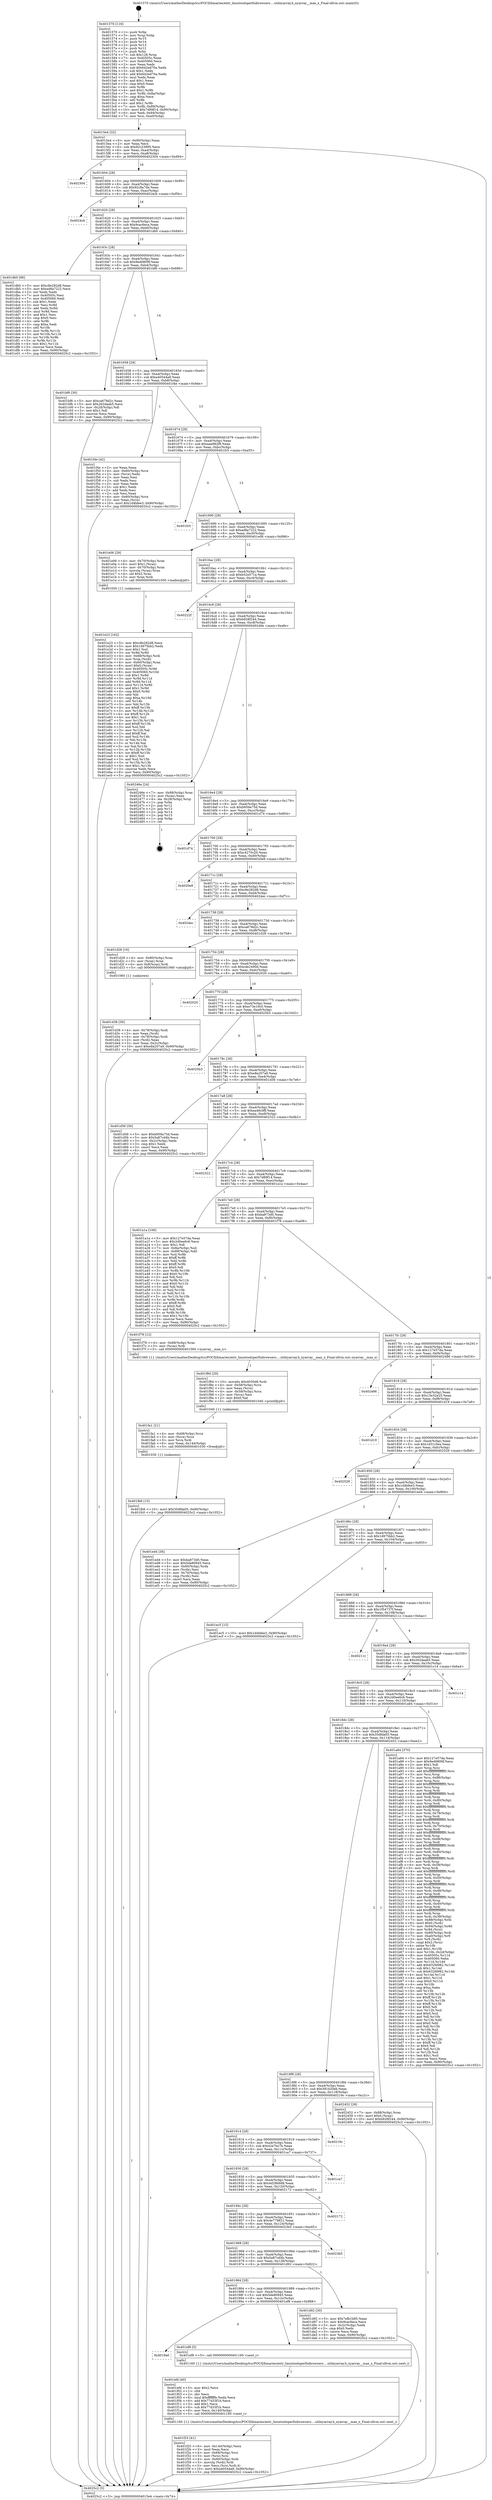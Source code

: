digraph "0x401570" {
  label = "0x401570 (/mnt/c/Users/mathe/Desktop/tcc/POCII/binaries/extr_linuxtoolsperfuibrowsers....utilxyarray.h_xyarray__max_x_Final-ollvm.out::main(0))"
  labelloc = "t"
  node[shape=record]

  Entry [label="",width=0.3,height=0.3,shape=circle,fillcolor=black,style=filled]
  "0x4015e4" [label="{
     0x4015e4 [32]\l
     | [instrs]\l
     &nbsp;&nbsp;0x4015e4 \<+6\>: mov -0x90(%rbp),%eax\l
     &nbsp;&nbsp;0x4015ea \<+2\>: mov %eax,%ecx\l
     &nbsp;&nbsp;0x4015ec \<+6\>: sub $0x92c23995,%ecx\l
     &nbsp;&nbsp;0x4015f2 \<+6\>: mov %eax,-0xa4(%rbp)\l
     &nbsp;&nbsp;0x4015f8 \<+6\>: mov %ecx,-0xa8(%rbp)\l
     &nbsp;&nbsp;0x4015fe \<+6\>: je 0000000000402304 \<main+0xd94\>\l
  }"]
  "0x402304" [label="{
     0x402304\l
  }", style=dashed]
  "0x401604" [label="{
     0x401604 [28]\l
     | [instrs]\l
     &nbsp;&nbsp;0x401604 \<+5\>: jmp 0000000000401609 \<main+0x99\>\l
     &nbsp;&nbsp;0x401609 \<+6\>: mov -0xa4(%rbp),%eax\l
     &nbsp;&nbsp;0x40160f \<+5\>: sub $0x92c8a7de,%eax\l
     &nbsp;&nbsp;0x401614 \<+6\>: mov %eax,-0xac(%rbp)\l
     &nbsp;&nbsp;0x40161a \<+6\>: je 00000000004024cb \<main+0xf5b\>\l
  }"]
  Exit [label="",width=0.3,height=0.3,shape=circle,fillcolor=black,style=filled,peripheries=2]
  "0x4024cb" [label="{
     0x4024cb\l
  }", style=dashed]
  "0x401620" [label="{
     0x401620 [28]\l
     | [instrs]\l
     &nbsp;&nbsp;0x401620 \<+5\>: jmp 0000000000401625 \<main+0xb5\>\l
     &nbsp;&nbsp;0x401625 \<+6\>: mov -0xa4(%rbp),%eax\l
     &nbsp;&nbsp;0x40162b \<+5\>: sub $0x9cac6eca,%eax\l
     &nbsp;&nbsp;0x401630 \<+6\>: mov %eax,-0xb0(%rbp)\l
     &nbsp;&nbsp;0x401636 \<+6\>: je 0000000000401db0 \<main+0x840\>\l
  }"]
  "0x401fb6" [label="{
     0x401fb6 [15]\l
     | [instrs]\l
     &nbsp;&nbsp;0x401fb6 \<+10\>: movl $0x35dfda05,-0x90(%rbp)\l
     &nbsp;&nbsp;0x401fc0 \<+5\>: jmp 00000000004025c2 \<main+0x1052\>\l
  }"]
  "0x401db0" [label="{
     0x401db0 [86]\l
     | [instrs]\l
     &nbsp;&nbsp;0x401db0 \<+5\>: mov $0xc8e282d8,%eax\l
     &nbsp;&nbsp;0x401db5 \<+5\>: mov $0xad8a7222,%ecx\l
     &nbsp;&nbsp;0x401dba \<+2\>: xor %edx,%edx\l
     &nbsp;&nbsp;0x401dbc \<+7\>: mov 0x40505c,%esi\l
     &nbsp;&nbsp;0x401dc3 \<+7\>: mov 0x405060,%edi\l
     &nbsp;&nbsp;0x401dca \<+3\>: sub $0x1,%edx\l
     &nbsp;&nbsp;0x401dcd \<+3\>: mov %esi,%r8d\l
     &nbsp;&nbsp;0x401dd0 \<+3\>: add %edx,%r8d\l
     &nbsp;&nbsp;0x401dd3 \<+4\>: imul %r8d,%esi\l
     &nbsp;&nbsp;0x401dd7 \<+3\>: and $0x1,%esi\l
     &nbsp;&nbsp;0x401dda \<+3\>: cmp $0x0,%esi\l
     &nbsp;&nbsp;0x401ddd \<+4\>: sete %r9b\l
     &nbsp;&nbsp;0x401de1 \<+3\>: cmp $0xa,%edi\l
     &nbsp;&nbsp;0x401de4 \<+4\>: setl %r10b\l
     &nbsp;&nbsp;0x401de8 \<+3\>: mov %r9b,%r11b\l
     &nbsp;&nbsp;0x401deb \<+3\>: and %r10b,%r11b\l
     &nbsp;&nbsp;0x401dee \<+3\>: xor %r10b,%r9b\l
     &nbsp;&nbsp;0x401df1 \<+3\>: or %r9b,%r11b\l
     &nbsp;&nbsp;0x401df4 \<+4\>: test $0x1,%r11b\l
     &nbsp;&nbsp;0x401df8 \<+3\>: cmovne %ecx,%eax\l
     &nbsp;&nbsp;0x401dfb \<+6\>: mov %eax,-0x90(%rbp)\l
     &nbsp;&nbsp;0x401e01 \<+5\>: jmp 00000000004025c2 \<main+0x1052\>\l
  }"]
  "0x40163c" [label="{
     0x40163c [28]\l
     | [instrs]\l
     &nbsp;&nbsp;0x40163c \<+5\>: jmp 0000000000401641 \<main+0xd1\>\l
     &nbsp;&nbsp;0x401641 \<+6\>: mov -0xa4(%rbp),%eax\l
     &nbsp;&nbsp;0x401647 \<+5\>: sub $0x9ed0809f,%eax\l
     &nbsp;&nbsp;0x40164c \<+6\>: mov %eax,-0xb4(%rbp)\l
     &nbsp;&nbsp;0x401652 \<+6\>: je 0000000000401bf6 \<main+0x686\>\l
  }"]
  "0x401fa1" [label="{
     0x401fa1 [21]\l
     | [instrs]\l
     &nbsp;&nbsp;0x401fa1 \<+4\>: mov -0x68(%rbp),%rcx\l
     &nbsp;&nbsp;0x401fa5 \<+3\>: mov (%rcx),%rcx\l
     &nbsp;&nbsp;0x401fa8 \<+3\>: mov %rcx,%rdi\l
     &nbsp;&nbsp;0x401fab \<+6\>: mov %eax,-0x144(%rbp)\l
     &nbsp;&nbsp;0x401fb1 \<+5\>: call 0000000000401030 \<free@plt\>\l
     | [calls]\l
     &nbsp;&nbsp;0x401030 \{1\} (unknown)\l
  }"]
  "0x401bf6" [label="{
     0x401bf6 [30]\l
     | [instrs]\l
     &nbsp;&nbsp;0x401bf6 \<+5\>: mov $0xca678d2c,%eax\l
     &nbsp;&nbsp;0x401bfb \<+5\>: mov $0x262daab5,%ecx\l
     &nbsp;&nbsp;0x401c00 \<+3\>: mov -0x2d(%rbp),%dl\l
     &nbsp;&nbsp;0x401c03 \<+3\>: test $0x1,%dl\l
     &nbsp;&nbsp;0x401c06 \<+3\>: cmovne %ecx,%eax\l
     &nbsp;&nbsp;0x401c09 \<+6\>: mov %eax,-0x90(%rbp)\l
     &nbsp;&nbsp;0x401c0f \<+5\>: jmp 00000000004025c2 \<main+0x1052\>\l
  }"]
  "0x401658" [label="{
     0x401658 [28]\l
     | [instrs]\l
     &nbsp;&nbsp;0x401658 \<+5\>: jmp 000000000040165d \<main+0xed\>\l
     &nbsp;&nbsp;0x40165d \<+6\>: mov -0xa4(%rbp),%eax\l
     &nbsp;&nbsp;0x401663 \<+5\>: sub $0xa40544a8,%eax\l
     &nbsp;&nbsp;0x401668 \<+6\>: mov %eax,-0xb8(%rbp)\l
     &nbsp;&nbsp;0x40166e \<+6\>: je 0000000000401f4e \<main+0x9de\>\l
  }"]
  "0x401f84" [label="{
     0x401f84 [29]\l
     | [instrs]\l
     &nbsp;&nbsp;0x401f84 \<+10\>: movabs $0x4030d6,%rdi\l
     &nbsp;&nbsp;0x401f8e \<+4\>: mov -0x58(%rbp),%rcx\l
     &nbsp;&nbsp;0x401f92 \<+2\>: mov %eax,(%rcx)\l
     &nbsp;&nbsp;0x401f94 \<+4\>: mov -0x58(%rbp),%rcx\l
     &nbsp;&nbsp;0x401f98 \<+2\>: mov (%rcx),%esi\l
     &nbsp;&nbsp;0x401f9a \<+2\>: mov $0x0,%al\l
     &nbsp;&nbsp;0x401f9c \<+5\>: call 0000000000401040 \<printf@plt\>\l
     | [calls]\l
     &nbsp;&nbsp;0x401040 \{1\} (unknown)\l
  }"]
  "0x401f4e" [label="{
     0x401f4e [42]\l
     | [instrs]\l
     &nbsp;&nbsp;0x401f4e \<+2\>: xor %eax,%eax\l
     &nbsp;&nbsp;0x401f50 \<+4\>: mov -0x60(%rbp),%rcx\l
     &nbsp;&nbsp;0x401f54 \<+2\>: mov (%rcx),%edx\l
     &nbsp;&nbsp;0x401f56 \<+2\>: mov %eax,%esi\l
     &nbsp;&nbsp;0x401f58 \<+2\>: sub %edx,%esi\l
     &nbsp;&nbsp;0x401f5a \<+2\>: mov %eax,%edx\l
     &nbsp;&nbsp;0x401f5c \<+3\>: sub $0x1,%edx\l
     &nbsp;&nbsp;0x401f5f \<+2\>: add %edx,%esi\l
     &nbsp;&nbsp;0x401f61 \<+2\>: sub %esi,%eax\l
     &nbsp;&nbsp;0x401f63 \<+4\>: mov -0x60(%rbp),%rcx\l
     &nbsp;&nbsp;0x401f67 \<+2\>: mov %eax,(%rcx)\l
     &nbsp;&nbsp;0x401f69 \<+10\>: movl $0x1d4bfee3,-0x90(%rbp)\l
     &nbsp;&nbsp;0x401f73 \<+5\>: jmp 00000000004025c2 \<main+0x1052\>\l
  }"]
  "0x401674" [label="{
     0x401674 [28]\l
     | [instrs]\l
     &nbsp;&nbsp;0x401674 \<+5\>: jmp 0000000000401679 \<main+0x109\>\l
     &nbsp;&nbsp;0x401679 \<+6\>: mov -0xa4(%rbp),%eax\l
     &nbsp;&nbsp;0x40167f \<+5\>: sub $0xaaa982f8,%eax\l
     &nbsp;&nbsp;0x401684 \<+6\>: mov %eax,-0xbc(%rbp)\l
     &nbsp;&nbsp;0x40168a \<+6\>: je 0000000000401fc5 \<main+0xa55\>\l
  }"]
  "0x401f25" [label="{
     0x401f25 [41]\l
     | [instrs]\l
     &nbsp;&nbsp;0x401f25 \<+6\>: mov -0x140(%rbp),%ecx\l
     &nbsp;&nbsp;0x401f2b \<+3\>: imul %eax,%ecx\l
     &nbsp;&nbsp;0x401f2e \<+4\>: mov -0x68(%rbp),%rsi\l
     &nbsp;&nbsp;0x401f32 \<+3\>: mov (%rsi),%rsi\l
     &nbsp;&nbsp;0x401f35 \<+4\>: mov -0x60(%rbp),%rdi\l
     &nbsp;&nbsp;0x401f39 \<+3\>: movslq (%rdi),%rdi\l
     &nbsp;&nbsp;0x401f3c \<+3\>: mov %ecx,(%rsi,%rdi,4)\l
     &nbsp;&nbsp;0x401f3f \<+10\>: movl $0xa40544a8,-0x90(%rbp)\l
     &nbsp;&nbsp;0x401f49 \<+5\>: jmp 00000000004025c2 \<main+0x1052\>\l
  }"]
  "0x401fc5" [label="{
     0x401fc5\l
  }", style=dashed]
  "0x401690" [label="{
     0x401690 [28]\l
     | [instrs]\l
     &nbsp;&nbsp;0x401690 \<+5\>: jmp 0000000000401695 \<main+0x125\>\l
     &nbsp;&nbsp;0x401695 \<+6\>: mov -0xa4(%rbp),%eax\l
     &nbsp;&nbsp;0x40169b \<+5\>: sub $0xad8a7222,%eax\l
     &nbsp;&nbsp;0x4016a0 \<+6\>: mov %eax,-0xc0(%rbp)\l
     &nbsp;&nbsp;0x4016a6 \<+6\>: je 0000000000401e06 \<main+0x896\>\l
  }"]
  "0x401efd" [label="{
     0x401efd [40]\l
     | [instrs]\l
     &nbsp;&nbsp;0x401efd \<+5\>: mov $0x2,%ecx\l
     &nbsp;&nbsp;0x401f02 \<+1\>: cltd\l
     &nbsp;&nbsp;0x401f03 \<+2\>: idiv %ecx\l
     &nbsp;&nbsp;0x401f05 \<+6\>: imul $0xfffffffe,%edx,%ecx\l
     &nbsp;&nbsp;0x401f0b \<+6\>: add $0x77d33f1b,%ecx\l
     &nbsp;&nbsp;0x401f11 \<+3\>: add $0x1,%ecx\l
     &nbsp;&nbsp;0x401f14 \<+6\>: sub $0x77d33f1b,%ecx\l
     &nbsp;&nbsp;0x401f1a \<+6\>: mov %ecx,-0x140(%rbp)\l
     &nbsp;&nbsp;0x401f20 \<+5\>: call 0000000000401160 \<next_i\>\l
     | [calls]\l
     &nbsp;&nbsp;0x401160 \{1\} (/mnt/c/Users/mathe/Desktop/tcc/POCII/binaries/extr_linuxtoolsperfuibrowsers....utilxyarray.h_xyarray__max_x_Final-ollvm.out::next_i)\l
  }"]
  "0x401e06" [label="{
     0x401e06 [29]\l
     | [instrs]\l
     &nbsp;&nbsp;0x401e06 \<+4\>: mov -0x70(%rbp),%rax\l
     &nbsp;&nbsp;0x401e0a \<+6\>: movl $0x1,(%rax)\l
     &nbsp;&nbsp;0x401e10 \<+4\>: mov -0x70(%rbp),%rax\l
     &nbsp;&nbsp;0x401e14 \<+3\>: movslq (%rax),%rax\l
     &nbsp;&nbsp;0x401e17 \<+4\>: shl $0x2,%rax\l
     &nbsp;&nbsp;0x401e1b \<+3\>: mov %rax,%rdi\l
     &nbsp;&nbsp;0x401e1e \<+5\>: call 0000000000401050 \<malloc@plt\>\l
     | [calls]\l
     &nbsp;&nbsp;0x401050 \{1\} (unknown)\l
  }"]
  "0x4016ac" [label="{
     0x4016ac [28]\l
     | [instrs]\l
     &nbsp;&nbsp;0x4016ac \<+5\>: jmp 00000000004016b1 \<main+0x141\>\l
     &nbsp;&nbsp;0x4016b1 \<+6\>: mov -0xa4(%rbp),%eax\l
     &nbsp;&nbsp;0x4016b7 \<+5\>: sub $0xb52e571e,%eax\l
     &nbsp;&nbsp;0x4016bc \<+6\>: mov %eax,-0xc4(%rbp)\l
     &nbsp;&nbsp;0x4016c2 \<+6\>: je 000000000040222f \<main+0xcbf\>\l
  }"]
  "0x4019a0" [label="{
     0x4019a0\l
  }", style=dashed]
  "0x40222f" [label="{
     0x40222f\l
  }", style=dashed]
  "0x4016c8" [label="{
     0x4016c8 [28]\l
     | [instrs]\l
     &nbsp;&nbsp;0x4016c8 \<+5\>: jmp 00000000004016cd \<main+0x15d\>\l
     &nbsp;&nbsp;0x4016cd \<+6\>: mov -0xa4(%rbp),%eax\l
     &nbsp;&nbsp;0x4016d3 \<+5\>: sub $0xb928f244,%eax\l
     &nbsp;&nbsp;0x4016d8 \<+6\>: mov %eax,-0xc8(%rbp)\l
     &nbsp;&nbsp;0x4016de \<+6\>: je 000000000040246e \<main+0xefe\>\l
  }"]
  "0x401ef8" [label="{
     0x401ef8 [5]\l
     | [instrs]\l
     &nbsp;&nbsp;0x401ef8 \<+5\>: call 0000000000401160 \<next_i\>\l
     | [calls]\l
     &nbsp;&nbsp;0x401160 \{1\} (/mnt/c/Users/mathe/Desktop/tcc/POCII/binaries/extr_linuxtoolsperfuibrowsers....utilxyarray.h_xyarray__max_x_Final-ollvm.out::next_i)\l
  }"]
  "0x40246e" [label="{
     0x40246e [24]\l
     | [instrs]\l
     &nbsp;&nbsp;0x40246e \<+7\>: mov -0x88(%rbp),%rax\l
     &nbsp;&nbsp;0x402475 \<+2\>: mov (%rax),%eax\l
     &nbsp;&nbsp;0x402477 \<+4\>: lea -0x28(%rbp),%rsp\l
     &nbsp;&nbsp;0x40247b \<+1\>: pop %rbx\l
     &nbsp;&nbsp;0x40247c \<+2\>: pop %r12\l
     &nbsp;&nbsp;0x40247e \<+2\>: pop %r13\l
     &nbsp;&nbsp;0x402480 \<+2\>: pop %r14\l
     &nbsp;&nbsp;0x402482 \<+2\>: pop %r15\l
     &nbsp;&nbsp;0x402484 \<+1\>: pop %rbp\l
     &nbsp;&nbsp;0x402485 \<+1\>: ret\l
  }"]
  "0x4016e4" [label="{
     0x4016e4 [28]\l
     | [instrs]\l
     &nbsp;&nbsp;0x4016e4 \<+5\>: jmp 00000000004016e9 \<main+0x179\>\l
     &nbsp;&nbsp;0x4016e9 \<+6\>: mov -0xa4(%rbp),%eax\l
     &nbsp;&nbsp;0x4016ef \<+5\>: sub $0xb959a75d,%eax\l
     &nbsp;&nbsp;0x4016f4 \<+6\>: mov %eax,-0xcc(%rbp)\l
     &nbsp;&nbsp;0x4016fa \<+6\>: je 0000000000401d74 \<main+0x804\>\l
  }"]
  "0x401e23" [label="{
     0x401e23 [162]\l
     | [instrs]\l
     &nbsp;&nbsp;0x401e23 \<+5\>: mov $0xc8e282d8,%ecx\l
     &nbsp;&nbsp;0x401e28 \<+5\>: mov $0x1d975bb2,%edx\l
     &nbsp;&nbsp;0x401e2d \<+3\>: mov $0x1,%sil\l
     &nbsp;&nbsp;0x401e30 \<+3\>: xor %r8d,%r8d\l
     &nbsp;&nbsp;0x401e33 \<+4\>: mov -0x68(%rbp),%rdi\l
     &nbsp;&nbsp;0x401e37 \<+3\>: mov %rax,(%rdi)\l
     &nbsp;&nbsp;0x401e3a \<+4\>: mov -0x60(%rbp),%rax\l
     &nbsp;&nbsp;0x401e3e \<+6\>: movl $0x0,(%rax)\l
     &nbsp;&nbsp;0x401e44 \<+8\>: mov 0x40505c,%r9d\l
     &nbsp;&nbsp;0x401e4c \<+8\>: mov 0x405060,%r10d\l
     &nbsp;&nbsp;0x401e54 \<+4\>: sub $0x1,%r8d\l
     &nbsp;&nbsp;0x401e58 \<+3\>: mov %r9d,%r11d\l
     &nbsp;&nbsp;0x401e5b \<+3\>: add %r8d,%r11d\l
     &nbsp;&nbsp;0x401e5e \<+4\>: imul %r11d,%r9d\l
     &nbsp;&nbsp;0x401e62 \<+4\>: and $0x1,%r9d\l
     &nbsp;&nbsp;0x401e66 \<+4\>: cmp $0x0,%r9d\l
     &nbsp;&nbsp;0x401e6a \<+3\>: sete %bl\l
     &nbsp;&nbsp;0x401e6d \<+4\>: cmp $0xa,%r10d\l
     &nbsp;&nbsp;0x401e71 \<+4\>: setl %r14b\l
     &nbsp;&nbsp;0x401e75 \<+3\>: mov %bl,%r15b\l
     &nbsp;&nbsp;0x401e78 \<+4\>: xor $0xff,%r15b\l
     &nbsp;&nbsp;0x401e7c \<+3\>: mov %r14b,%r12b\l
     &nbsp;&nbsp;0x401e7f \<+4\>: xor $0xff,%r12b\l
     &nbsp;&nbsp;0x401e83 \<+4\>: xor $0x1,%sil\l
     &nbsp;&nbsp;0x401e87 \<+3\>: mov %r15b,%r13b\l
     &nbsp;&nbsp;0x401e8a \<+4\>: and $0xff,%r13b\l
     &nbsp;&nbsp;0x401e8e \<+3\>: and %sil,%bl\l
     &nbsp;&nbsp;0x401e91 \<+3\>: mov %r12b,%al\l
     &nbsp;&nbsp;0x401e94 \<+2\>: and $0xff,%al\l
     &nbsp;&nbsp;0x401e96 \<+3\>: and %sil,%r14b\l
     &nbsp;&nbsp;0x401e99 \<+3\>: or %bl,%r13b\l
     &nbsp;&nbsp;0x401e9c \<+3\>: or %r14b,%al\l
     &nbsp;&nbsp;0x401e9f \<+3\>: xor %al,%r13b\l
     &nbsp;&nbsp;0x401ea2 \<+3\>: or %r12b,%r15b\l
     &nbsp;&nbsp;0x401ea5 \<+4\>: xor $0xff,%r15b\l
     &nbsp;&nbsp;0x401ea9 \<+4\>: or $0x1,%sil\l
     &nbsp;&nbsp;0x401ead \<+3\>: and %sil,%r15b\l
     &nbsp;&nbsp;0x401eb0 \<+3\>: or %r15b,%r13b\l
     &nbsp;&nbsp;0x401eb3 \<+4\>: test $0x1,%r13b\l
     &nbsp;&nbsp;0x401eb7 \<+3\>: cmovne %edx,%ecx\l
     &nbsp;&nbsp;0x401eba \<+6\>: mov %ecx,-0x90(%rbp)\l
     &nbsp;&nbsp;0x401ec0 \<+5\>: jmp 00000000004025c2 \<main+0x1052\>\l
  }"]
  "0x401d74" [label="{
     0x401d74\l
  }", style=dashed]
  "0x401700" [label="{
     0x401700 [28]\l
     | [instrs]\l
     &nbsp;&nbsp;0x401700 \<+5\>: jmp 0000000000401705 \<main+0x195\>\l
     &nbsp;&nbsp;0x401705 \<+6\>: mov -0xa4(%rbp),%eax\l
     &nbsp;&nbsp;0x40170b \<+5\>: sub $0xc4270c20,%eax\l
     &nbsp;&nbsp;0x401710 \<+6\>: mov %eax,-0xd0(%rbp)\l
     &nbsp;&nbsp;0x401716 \<+6\>: je 00000000004020e9 \<main+0xb79\>\l
  }"]
  "0x401984" [label="{
     0x401984 [28]\l
     | [instrs]\l
     &nbsp;&nbsp;0x401984 \<+5\>: jmp 0000000000401989 \<main+0x419\>\l
     &nbsp;&nbsp;0x401989 \<+6\>: mov -0xa4(%rbp),%eax\l
     &nbsp;&nbsp;0x40198f \<+5\>: sub $0x5de80945,%eax\l
     &nbsp;&nbsp;0x401994 \<+6\>: mov %eax,-0x12c(%rbp)\l
     &nbsp;&nbsp;0x40199a \<+6\>: je 0000000000401ef8 \<main+0x988\>\l
  }"]
  "0x4020e9" [label="{
     0x4020e9\l
  }", style=dashed]
  "0x40171c" [label="{
     0x40171c [28]\l
     | [instrs]\l
     &nbsp;&nbsp;0x40171c \<+5\>: jmp 0000000000401721 \<main+0x1b1\>\l
     &nbsp;&nbsp;0x401721 \<+6\>: mov -0xa4(%rbp),%eax\l
     &nbsp;&nbsp;0x401727 \<+5\>: sub $0xc8e282d8,%eax\l
     &nbsp;&nbsp;0x40172c \<+6\>: mov %eax,-0xd4(%rbp)\l
     &nbsp;&nbsp;0x401732 \<+6\>: je 00000000004024ec \<main+0xf7c\>\l
  }"]
  "0x401d92" [label="{
     0x401d92 [30]\l
     | [instrs]\l
     &nbsp;&nbsp;0x401d92 \<+5\>: mov $0x7efb1b85,%eax\l
     &nbsp;&nbsp;0x401d97 \<+5\>: mov $0x9cac6eca,%ecx\l
     &nbsp;&nbsp;0x401d9c \<+3\>: mov -0x2c(%rbp),%edx\l
     &nbsp;&nbsp;0x401d9f \<+3\>: cmp $0x0,%edx\l
     &nbsp;&nbsp;0x401da2 \<+3\>: cmove %ecx,%eax\l
     &nbsp;&nbsp;0x401da5 \<+6\>: mov %eax,-0x90(%rbp)\l
     &nbsp;&nbsp;0x401dab \<+5\>: jmp 00000000004025c2 \<main+0x1052\>\l
  }"]
  "0x4024ec" [label="{
     0x4024ec\l
  }", style=dashed]
  "0x401738" [label="{
     0x401738 [28]\l
     | [instrs]\l
     &nbsp;&nbsp;0x401738 \<+5\>: jmp 000000000040173d \<main+0x1cd\>\l
     &nbsp;&nbsp;0x40173d \<+6\>: mov -0xa4(%rbp),%eax\l
     &nbsp;&nbsp;0x401743 \<+5\>: sub $0xca678d2c,%eax\l
     &nbsp;&nbsp;0x401748 \<+6\>: mov %eax,-0xd8(%rbp)\l
     &nbsp;&nbsp;0x40174e \<+6\>: je 0000000000401d28 \<main+0x7b8\>\l
  }"]
  "0x401968" [label="{
     0x401968 [28]\l
     | [instrs]\l
     &nbsp;&nbsp;0x401968 \<+5\>: jmp 000000000040196d \<main+0x3fd\>\l
     &nbsp;&nbsp;0x40196d \<+6\>: mov -0xa4(%rbp),%eax\l
     &nbsp;&nbsp;0x401973 \<+5\>: sub $0x5a87cd4b,%eax\l
     &nbsp;&nbsp;0x401978 \<+6\>: mov %eax,-0x128(%rbp)\l
     &nbsp;&nbsp;0x40197e \<+6\>: je 0000000000401d92 \<main+0x822\>\l
  }"]
  "0x401d28" [label="{
     0x401d28 [16]\l
     | [instrs]\l
     &nbsp;&nbsp;0x401d28 \<+4\>: mov -0x80(%rbp),%rax\l
     &nbsp;&nbsp;0x401d2c \<+3\>: mov (%rax),%rax\l
     &nbsp;&nbsp;0x401d2f \<+4\>: mov 0x8(%rax),%rdi\l
     &nbsp;&nbsp;0x401d33 \<+5\>: call 0000000000401060 \<atoi@plt\>\l
     | [calls]\l
     &nbsp;&nbsp;0x401060 \{1\} (unknown)\l
  }"]
  "0x401754" [label="{
     0x401754 [28]\l
     | [instrs]\l
     &nbsp;&nbsp;0x401754 \<+5\>: jmp 0000000000401759 \<main+0x1e9\>\l
     &nbsp;&nbsp;0x401759 \<+6\>: mov -0xa4(%rbp),%eax\l
     &nbsp;&nbsp;0x40175f \<+5\>: sub $0xcde2490d,%eax\l
     &nbsp;&nbsp;0x401764 \<+6\>: mov %eax,-0xdc(%rbp)\l
     &nbsp;&nbsp;0x40176a \<+6\>: je 0000000000402020 \<main+0xab0\>\l
  }"]
  "0x4023b5" [label="{
     0x4023b5\l
  }", style=dashed]
  "0x402020" [label="{
     0x402020\l
  }", style=dashed]
  "0x401770" [label="{
     0x401770 [28]\l
     | [instrs]\l
     &nbsp;&nbsp;0x401770 \<+5\>: jmp 0000000000401775 \<main+0x205\>\l
     &nbsp;&nbsp;0x401775 \<+6\>: mov -0xa4(%rbp),%eax\l
     &nbsp;&nbsp;0x40177b \<+5\>: sub $0xe73e19c0,%eax\l
     &nbsp;&nbsp;0x401780 \<+6\>: mov %eax,-0xe0(%rbp)\l
     &nbsp;&nbsp;0x401786 \<+6\>: je 00000000004025b3 \<main+0x1043\>\l
  }"]
  "0x40194c" [label="{
     0x40194c [28]\l
     | [instrs]\l
     &nbsp;&nbsp;0x40194c \<+5\>: jmp 0000000000401951 \<main+0x3e1\>\l
     &nbsp;&nbsp;0x401951 \<+6\>: mov -0xa4(%rbp),%eax\l
     &nbsp;&nbsp;0x401957 \<+5\>: sub $0x4e779821,%eax\l
     &nbsp;&nbsp;0x40195c \<+6\>: mov %eax,-0x124(%rbp)\l
     &nbsp;&nbsp;0x401962 \<+6\>: je 00000000004023b5 \<main+0xe45\>\l
  }"]
  "0x4025b3" [label="{
     0x4025b3\l
  }", style=dashed]
  "0x40178c" [label="{
     0x40178c [28]\l
     | [instrs]\l
     &nbsp;&nbsp;0x40178c \<+5\>: jmp 0000000000401791 \<main+0x221\>\l
     &nbsp;&nbsp;0x401791 \<+6\>: mov -0xa4(%rbp),%eax\l
     &nbsp;&nbsp;0x401797 \<+5\>: sub $0xe8a207a9,%eax\l
     &nbsp;&nbsp;0x40179c \<+6\>: mov %eax,-0xe4(%rbp)\l
     &nbsp;&nbsp;0x4017a2 \<+6\>: je 0000000000401d56 \<main+0x7e6\>\l
  }"]
  "0x402172" [label="{
     0x402172\l
  }", style=dashed]
  "0x401d56" [label="{
     0x401d56 [30]\l
     | [instrs]\l
     &nbsp;&nbsp;0x401d56 \<+5\>: mov $0xb959a75d,%eax\l
     &nbsp;&nbsp;0x401d5b \<+5\>: mov $0x5a87cd4b,%ecx\l
     &nbsp;&nbsp;0x401d60 \<+3\>: mov -0x2c(%rbp),%edx\l
     &nbsp;&nbsp;0x401d63 \<+3\>: cmp $0x1,%edx\l
     &nbsp;&nbsp;0x401d66 \<+3\>: cmovl %ecx,%eax\l
     &nbsp;&nbsp;0x401d69 \<+6\>: mov %eax,-0x90(%rbp)\l
     &nbsp;&nbsp;0x401d6f \<+5\>: jmp 00000000004025c2 \<main+0x1052\>\l
  }"]
  "0x4017a8" [label="{
     0x4017a8 [28]\l
     | [instrs]\l
     &nbsp;&nbsp;0x4017a8 \<+5\>: jmp 00000000004017ad \<main+0x23d\>\l
     &nbsp;&nbsp;0x4017ad \<+6\>: mov -0xa4(%rbp),%eax\l
     &nbsp;&nbsp;0x4017b3 \<+5\>: sub $0xea46c9ff,%eax\l
     &nbsp;&nbsp;0x4017b8 \<+6\>: mov %eax,-0xe8(%rbp)\l
     &nbsp;&nbsp;0x4017be \<+6\>: je 0000000000402322 \<main+0xdb2\>\l
  }"]
  "0x401930" [label="{
     0x401930 [28]\l
     | [instrs]\l
     &nbsp;&nbsp;0x401930 \<+5\>: jmp 0000000000401935 \<main+0x3c5\>\l
     &nbsp;&nbsp;0x401935 \<+6\>: mov -0xa4(%rbp),%eax\l
     &nbsp;&nbsp;0x40193b \<+5\>: sub $0x4d29b9d8,%eax\l
     &nbsp;&nbsp;0x401940 \<+6\>: mov %eax,-0x120(%rbp)\l
     &nbsp;&nbsp;0x401946 \<+6\>: je 0000000000402172 \<main+0xc02\>\l
  }"]
  "0x402322" [label="{
     0x402322\l
  }", style=dashed]
  "0x4017c4" [label="{
     0x4017c4 [28]\l
     | [instrs]\l
     &nbsp;&nbsp;0x4017c4 \<+5\>: jmp 00000000004017c9 \<main+0x259\>\l
     &nbsp;&nbsp;0x4017c9 \<+6\>: mov -0xa4(%rbp),%eax\l
     &nbsp;&nbsp;0x4017cf \<+5\>: sub $0x7d89f14,%eax\l
     &nbsp;&nbsp;0x4017d4 \<+6\>: mov %eax,-0xec(%rbp)\l
     &nbsp;&nbsp;0x4017da \<+6\>: je 0000000000401a1a \<main+0x4aa\>\l
  }"]
  "0x401ca7" [label="{
     0x401ca7\l
  }", style=dashed]
  "0x401a1a" [label="{
     0x401a1a [106]\l
     | [instrs]\l
     &nbsp;&nbsp;0x401a1a \<+5\>: mov $0x127e57da,%eax\l
     &nbsp;&nbsp;0x401a1f \<+5\>: mov $0x2d0ee6c6,%ecx\l
     &nbsp;&nbsp;0x401a24 \<+2\>: mov $0x1,%dl\l
     &nbsp;&nbsp;0x401a26 \<+7\>: mov -0x8a(%rbp),%sil\l
     &nbsp;&nbsp;0x401a2d \<+7\>: mov -0x89(%rbp),%dil\l
     &nbsp;&nbsp;0x401a34 \<+3\>: mov %sil,%r8b\l
     &nbsp;&nbsp;0x401a37 \<+4\>: xor $0xff,%r8b\l
     &nbsp;&nbsp;0x401a3b \<+3\>: mov %dil,%r9b\l
     &nbsp;&nbsp;0x401a3e \<+4\>: xor $0xff,%r9b\l
     &nbsp;&nbsp;0x401a42 \<+3\>: xor $0x0,%dl\l
     &nbsp;&nbsp;0x401a45 \<+3\>: mov %r8b,%r10b\l
     &nbsp;&nbsp;0x401a48 \<+4\>: and $0x0,%r10b\l
     &nbsp;&nbsp;0x401a4c \<+3\>: and %dl,%sil\l
     &nbsp;&nbsp;0x401a4f \<+3\>: mov %r9b,%r11b\l
     &nbsp;&nbsp;0x401a52 \<+4\>: and $0x0,%r11b\l
     &nbsp;&nbsp;0x401a56 \<+3\>: and %dl,%dil\l
     &nbsp;&nbsp;0x401a59 \<+3\>: or %sil,%r10b\l
     &nbsp;&nbsp;0x401a5c \<+3\>: or %dil,%r11b\l
     &nbsp;&nbsp;0x401a5f \<+3\>: xor %r11b,%r10b\l
     &nbsp;&nbsp;0x401a62 \<+3\>: or %r9b,%r8b\l
     &nbsp;&nbsp;0x401a65 \<+4\>: xor $0xff,%r8b\l
     &nbsp;&nbsp;0x401a69 \<+3\>: or $0x0,%dl\l
     &nbsp;&nbsp;0x401a6c \<+3\>: and %dl,%r8b\l
     &nbsp;&nbsp;0x401a6f \<+3\>: or %r8b,%r10b\l
     &nbsp;&nbsp;0x401a72 \<+4\>: test $0x1,%r10b\l
     &nbsp;&nbsp;0x401a76 \<+3\>: cmovne %ecx,%eax\l
     &nbsp;&nbsp;0x401a79 \<+6\>: mov %eax,-0x90(%rbp)\l
     &nbsp;&nbsp;0x401a7f \<+5\>: jmp 00000000004025c2 \<main+0x1052\>\l
  }"]
  "0x4017e0" [label="{
     0x4017e0 [28]\l
     | [instrs]\l
     &nbsp;&nbsp;0x4017e0 \<+5\>: jmp 00000000004017e5 \<main+0x275\>\l
     &nbsp;&nbsp;0x4017e5 \<+6\>: mov -0xa4(%rbp),%eax\l
     &nbsp;&nbsp;0x4017eb \<+5\>: sub $0xba873d0,%eax\l
     &nbsp;&nbsp;0x4017f0 \<+6\>: mov %eax,-0xf0(%rbp)\l
     &nbsp;&nbsp;0x4017f6 \<+6\>: je 0000000000401f78 \<main+0xa08\>\l
  }"]
  "0x4025c2" [label="{
     0x4025c2 [5]\l
     | [instrs]\l
     &nbsp;&nbsp;0x4025c2 \<+5\>: jmp 00000000004015e4 \<main+0x74\>\l
  }"]
  "0x401570" [label="{
     0x401570 [116]\l
     | [instrs]\l
     &nbsp;&nbsp;0x401570 \<+1\>: push %rbp\l
     &nbsp;&nbsp;0x401571 \<+3\>: mov %rsp,%rbp\l
     &nbsp;&nbsp;0x401574 \<+2\>: push %r15\l
     &nbsp;&nbsp;0x401576 \<+2\>: push %r14\l
     &nbsp;&nbsp;0x401578 \<+2\>: push %r13\l
     &nbsp;&nbsp;0x40157a \<+2\>: push %r12\l
     &nbsp;&nbsp;0x40157c \<+1\>: push %rbx\l
     &nbsp;&nbsp;0x40157d \<+7\>: sub $0x128,%rsp\l
     &nbsp;&nbsp;0x401584 \<+7\>: mov 0x40505c,%eax\l
     &nbsp;&nbsp;0x40158b \<+7\>: mov 0x405060,%ecx\l
     &nbsp;&nbsp;0x401592 \<+2\>: mov %eax,%edx\l
     &nbsp;&nbsp;0x401594 \<+6\>: sub $0x642ed70a,%edx\l
     &nbsp;&nbsp;0x40159a \<+3\>: sub $0x1,%edx\l
     &nbsp;&nbsp;0x40159d \<+6\>: add $0x642ed70a,%edx\l
     &nbsp;&nbsp;0x4015a3 \<+3\>: imul %edx,%eax\l
     &nbsp;&nbsp;0x4015a6 \<+3\>: and $0x1,%eax\l
     &nbsp;&nbsp;0x4015a9 \<+3\>: cmp $0x0,%eax\l
     &nbsp;&nbsp;0x4015ac \<+4\>: sete %r8b\l
     &nbsp;&nbsp;0x4015b0 \<+4\>: and $0x1,%r8b\l
     &nbsp;&nbsp;0x4015b4 \<+7\>: mov %r8b,-0x8a(%rbp)\l
     &nbsp;&nbsp;0x4015bb \<+3\>: cmp $0xa,%ecx\l
     &nbsp;&nbsp;0x4015be \<+4\>: setl %r8b\l
     &nbsp;&nbsp;0x4015c2 \<+4\>: and $0x1,%r8b\l
     &nbsp;&nbsp;0x4015c6 \<+7\>: mov %r8b,-0x89(%rbp)\l
     &nbsp;&nbsp;0x4015cd \<+10\>: movl $0x7d89f14,-0x90(%rbp)\l
     &nbsp;&nbsp;0x4015d7 \<+6\>: mov %edi,-0x94(%rbp)\l
     &nbsp;&nbsp;0x4015dd \<+7\>: mov %rsi,-0xa0(%rbp)\l
  }"]
  "0x401914" [label="{
     0x401914 [28]\l
     | [instrs]\l
     &nbsp;&nbsp;0x401914 \<+5\>: jmp 0000000000401919 \<main+0x3a9\>\l
     &nbsp;&nbsp;0x401919 \<+6\>: mov -0xa4(%rbp),%eax\l
     &nbsp;&nbsp;0x40191f \<+5\>: sub $0x42e7bc7b,%eax\l
     &nbsp;&nbsp;0x401924 \<+6\>: mov %eax,-0x11c(%rbp)\l
     &nbsp;&nbsp;0x40192a \<+6\>: je 0000000000401ca7 \<main+0x737\>\l
  }"]
  "0x401f78" [label="{
     0x401f78 [12]\l
     | [instrs]\l
     &nbsp;&nbsp;0x401f78 \<+4\>: mov -0x68(%rbp),%rax\l
     &nbsp;&nbsp;0x401f7c \<+3\>: mov (%rax),%rdi\l
     &nbsp;&nbsp;0x401f7f \<+5\>: call 0000000000401560 \<xyarray__max_x\>\l
     | [calls]\l
     &nbsp;&nbsp;0x401560 \{1\} (/mnt/c/Users/mathe/Desktop/tcc/POCII/binaries/extr_linuxtoolsperfuibrowsers....utilxyarray.h_xyarray__max_x_Final-ollvm.out::xyarray__max_x)\l
  }"]
  "0x4017fc" [label="{
     0x4017fc [28]\l
     | [instrs]\l
     &nbsp;&nbsp;0x4017fc \<+5\>: jmp 0000000000401801 \<main+0x291\>\l
     &nbsp;&nbsp;0x401801 \<+6\>: mov -0xa4(%rbp),%eax\l
     &nbsp;&nbsp;0x401807 \<+5\>: sub $0x127e57da,%eax\l
     &nbsp;&nbsp;0x40180c \<+6\>: mov %eax,-0xf4(%rbp)\l
     &nbsp;&nbsp;0x401812 \<+6\>: je 0000000000402486 \<main+0xf16\>\l
  }"]
  "0x40219c" [label="{
     0x40219c\l
  }", style=dashed]
  "0x402486" [label="{
     0x402486\l
  }", style=dashed]
  "0x401818" [label="{
     0x401818 [28]\l
     | [instrs]\l
     &nbsp;&nbsp;0x401818 \<+5\>: jmp 000000000040181d \<main+0x2ad\>\l
     &nbsp;&nbsp;0x40181d \<+6\>: mov -0xa4(%rbp),%eax\l
     &nbsp;&nbsp;0x401823 \<+5\>: sub $0x15e32e25,%eax\l
     &nbsp;&nbsp;0x401828 \<+6\>: mov %eax,-0xf8(%rbp)\l
     &nbsp;&nbsp;0x40182e \<+6\>: je 0000000000401d19 \<main+0x7a9\>\l
  }"]
  "0x4018f8" [label="{
     0x4018f8 [28]\l
     | [instrs]\l
     &nbsp;&nbsp;0x4018f8 \<+5\>: jmp 00000000004018fd \<main+0x38d\>\l
     &nbsp;&nbsp;0x4018fd \<+6\>: mov -0xa4(%rbp),%eax\l
     &nbsp;&nbsp;0x401903 \<+5\>: sub $0x391b20eb,%eax\l
     &nbsp;&nbsp;0x401908 \<+6\>: mov %eax,-0x118(%rbp)\l
     &nbsp;&nbsp;0x40190e \<+6\>: je 000000000040219c \<main+0xc2c\>\l
  }"]
  "0x401d19" [label="{
     0x401d19\l
  }", style=dashed]
  "0x401834" [label="{
     0x401834 [28]\l
     | [instrs]\l
     &nbsp;&nbsp;0x401834 \<+5\>: jmp 0000000000401839 \<main+0x2c9\>\l
     &nbsp;&nbsp;0x401839 \<+6\>: mov -0xa4(%rbp),%eax\l
     &nbsp;&nbsp;0x40183f \<+5\>: sub $0x1d31c5ea,%eax\l
     &nbsp;&nbsp;0x401844 \<+6\>: mov %eax,-0xfc(%rbp)\l
     &nbsp;&nbsp;0x40184a \<+6\>: je 0000000000402529 \<main+0xfb9\>\l
  }"]
  "0x402452" [label="{
     0x402452 [28]\l
     | [instrs]\l
     &nbsp;&nbsp;0x402452 \<+7\>: mov -0x88(%rbp),%rax\l
     &nbsp;&nbsp;0x402459 \<+6\>: movl $0x0,(%rax)\l
     &nbsp;&nbsp;0x40245f \<+10\>: movl $0xb928f244,-0x90(%rbp)\l
     &nbsp;&nbsp;0x402469 \<+5\>: jmp 00000000004025c2 \<main+0x1052\>\l
  }"]
  "0x402529" [label="{
     0x402529\l
  }", style=dashed]
  "0x401850" [label="{
     0x401850 [28]\l
     | [instrs]\l
     &nbsp;&nbsp;0x401850 \<+5\>: jmp 0000000000401855 \<main+0x2e5\>\l
     &nbsp;&nbsp;0x401855 \<+6\>: mov -0xa4(%rbp),%eax\l
     &nbsp;&nbsp;0x40185b \<+5\>: sub $0x1d4bfee3,%eax\l
     &nbsp;&nbsp;0x401860 \<+6\>: mov %eax,-0x100(%rbp)\l
     &nbsp;&nbsp;0x401866 \<+6\>: je 0000000000401ed4 \<main+0x964\>\l
  }"]
  "0x401d38" [label="{
     0x401d38 [30]\l
     | [instrs]\l
     &nbsp;&nbsp;0x401d38 \<+4\>: mov -0x78(%rbp),%rdi\l
     &nbsp;&nbsp;0x401d3c \<+2\>: mov %eax,(%rdi)\l
     &nbsp;&nbsp;0x401d3e \<+4\>: mov -0x78(%rbp),%rdi\l
     &nbsp;&nbsp;0x401d42 \<+2\>: mov (%rdi),%eax\l
     &nbsp;&nbsp;0x401d44 \<+3\>: mov %eax,-0x2c(%rbp)\l
     &nbsp;&nbsp;0x401d47 \<+10\>: movl $0xe8a207a9,-0x90(%rbp)\l
     &nbsp;&nbsp;0x401d51 \<+5\>: jmp 00000000004025c2 \<main+0x1052\>\l
  }"]
  "0x401ed4" [label="{
     0x401ed4 [36]\l
     | [instrs]\l
     &nbsp;&nbsp;0x401ed4 \<+5\>: mov $0xba873d0,%eax\l
     &nbsp;&nbsp;0x401ed9 \<+5\>: mov $0x5de80945,%ecx\l
     &nbsp;&nbsp;0x401ede \<+4\>: mov -0x60(%rbp),%rdx\l
     &nbsp;&nbsp;0x401ee2 \<+2\>: mov (%rdx),%esi\l
     &nbsp;&nbsp;0x401ee4 \<+4\>: mov -0x70(%rbp),%rdx\l
     &nbsp;&nbsp;0x401ee8 \<+2\>: cmp (%rdx),%esi\l
     &nbsp;&nbsp;0x401eea \<+3\>: cmovl %ecx,%eax\l
     &nbsp;&nbsp;0x401eed \<+6\>: mov %eax,-0x90(%rbp)\l
     &nbsp;&nbsp;0x401ef3 \<+5\>: jmp 00000000004025c2 \<main+0x1052\>\l
  }"]
  "0x40186c" [label="{
     0x40186c [28]\l
     | [instrs]\l
     &nbsp;&nbsp;0x40186c \<+5\>: jmp 0000000000401871 \<main+0x301\>\l
     &nbsp;&nbsp;0x401871 \<+6\>: mov -0xa4(%rbp),%eax\l
     &nbsp;&nbsp;0x401877 \<+5\>: sub $0x1d975bb2,%eax\l
     &nbsp;&nbsp;0x40187c \<+6\>: mov %eax,-0x104(%rbp)\l
     &nbsp;&nbsp;0x401882 \<+6\>: je 0000000000401ec5 \<main+0x955\>\l
  }"]
  "0x4018dc" [label="{
     0x4018dc [28]\l
     | [instrs]\l
     &nbsp;&nbsp;0x4018dc \<+5\>: jmp 00000000004018e1 \<main+0x371\>\l
     &nbsp;&nbsp;0x4018e1 \<+6\>: mov -0xa4(%rbp),%eax\l
     &nbsp;&nbsp;0x4018e7 \<+5\>: sub $0x35dfda05,%eax\l
     &nbsp;&nbsp;0x4018ec \<+6\>: mov %eax,-0x114(%rbp)\l
     &nbsp;&nbsp;0x4018f2 \<+6\>: je 0000000000402452 \<main+0xee2\>\l
  }"]
  "0x401ec5" [label="{
     0x401ec5 [15]\l
     | [instrs]\l
     &nbsp;&nbsp;0x401ec5 \<+10\>: movl $0x1d4bfee3,-0x90(%rbp)\l
     &nbsp;&nbsp;0x401ecf \<+5\>: jmp 00000000004025c2 \<main+0x1052\>\l
  }"]
  "0x401888" [label="{
     0x401888 [28]\l
     | [instrs]\l
     &nbsp;&nbsp;0x401888 \<+5\>: jmp 000000000040188d \<main+0x31d\>\l
     &nbsp;&nbsp;0x40188d \<+6\>: mov -0xa4(%rbp),%eax\l
     &nbsp;&nbsp;0x401893 \<+5\>: sub $0x1f54737f,%eax\l
     &nbsp;&nbsp;0x401898 \<+6\>: mov %eax,-0x108(%rbp)\l
     &nbsp;&nbsp;0x40189e \<+6\>: je 000000000040211c \<main+0xbac\>\l
  }"]
  "0x401a84" [label="{
     0x401a84 [370]\l
     | [instrs]\l
     &nbsp;&nbsp;0x401a84 \<+5\>: mov $0x127e57da,%eax\l
     &nbsp;&nbsp;0x401a89 \<+5\>: mov $0x9ed0809f,%ecx\l
     &nbsp;&nbsp;0x401a8e \<+2\>: mov $0x1,%dl\l
     &nbsp;&nbsp;0x401a90 \<+3\>: mov %rsp,%rsi\l
     &nbsp;&nbsp;0x401a93 \<+4\>: add $0xfffffffffffffff0,%rsi\l
     &nbsp;&nbsp;0x401a97 \<+3\>: mov %rsi,%rsp\l
     &nbsp;&nbsp;0x401a9a \<+7\>: mov %rsi,-0x88(%rbp)\l
     &nbsp;&nbsp;0x401aa1 \<+3\>: mov %rsp,%rsi\l
     &nbsp;&nbsp;0x401aa4 \<+4\>: add $0xfffffffffffffff0,%rsi\l
     &nbsp;&nbsp;0x401aa8 \<+3\>: mov %rsi,%rsp\l
     &nbsp;&nbsp;0x401aab \<+3\>: mov %rsp,%rdi\l
     &nbsp;&nbsp;0x401aae \<+4\>: add $0xfffffffffffffff0,%rdi\l
     &nbsp;&nbsp;0x401ab2 \<+3\>: mov %rdi,%rsp\l
     &nbsp;&nbsp;0x401ab5 \<+4\>: mov %rdi,-0x80(%rbp)\l
     &nbsp;&nbsp;0x401ab9 \<+3\>: mov %rsp,%rdi\l
     &nbsp;&nbsp;0x401abc \<+4\>: add $0xfffffffffffffff0,%rdi\l
     &nbsp;&nbsp;0x401ac0 \<+3\>: mov %rdi,%rsp\l
     &nbsp;&nbsp;0x401ac3 \<+4\>: mov %rdi,-0x78(%rbp)\l
     &nbsp;&nbsp;0x401ac7 \<+3\>: mov %rsp,%rdi\l
     &nbsp;&nbsp;0x401aca \<+4\>: add $0xfffffffffffffff0,%rdi\l
     &nbsp;&nbsp;0x401ace \<+3\>: mov %rdi,%rsp\l
     &nbsp;&nbsp;0x401ad1 \<+4\>: mov %rdi,-0x70(%rbp)\l
     &nbsp;&nbsp;0x401ad5 \<+3\>: mov %rsp,%rdi\l
     &nbsp;&nbsp;0x401ad8 \<+4\>: add $0xfffffffffffffff0,%rdi\l
     &nbsp;&nbsp;0x401adc \<+3\>: mov %rdi,%rsp\l
     &nbsp;&nbsp;0x401adf \<+4\>: mov %rdi,-0x68(%rbp)\l
     &nbsp;&nbsp;0x401ae3 \<+3\>: mov %rsp,%rdi\l
     &nbsp;&nbsp;0x401ae6 \<+4\>: add $0xfffffffffffffff0,%rdi\l
     &nbsp;&nbsp;0x401aea \<+3\>: mov %rdi,%rsp\l
     &nbsp;&nbsp;0x401aed \<+4\>: mov %rdi,-0x60(%rbp)\l
     &nbsp;&nbsp;0x401af1 \<+3\>: mov %rsp,%rdi\l
     &nbsp;&nbsp;0x401af4 \<+4\>: add $0xfffffffffffffff0,%rdi\l
     &nbsp;&nbsp;0x401af8 \<+3\>: mov %rdi,%rsp\l
     &nbsp;&nbsp;0x401afb \<+4\>: mov %rdi,-0x58(%rbp)\l
     &nbsp;&nbsp;0x401aff \<+3\>: mov %rsp,%rdi\l
     &nbsp;&nbsp;0x401b02 \<+4\>: add $0xfffffffffffffff0,%rdi\l
     &nbsp;&nbsp;0x401b06 \<+3\>: mov %rdi,%rsp\l
     &nbsp;&nbsp;0x401b09 \<+4\>: mov %rdi,-0x50(%rbp)\l
     &nbsp;&nbsp;0x401b0d \<+3\>: mov %rsp,%rdi\l
     &nbsp;&nbsp;0x401b10 \<+4\>: add $0xfffffffffffffff0,%rdi\l
     &nbsp;&nbsp;0x401b14 \<+3\>: mov %rdi,%rsp\l
     &nbsp;&nbsp;0x401b17 \<+4\>: mov %rdi,-0x48(%rbp)\l
     &nbsp;&nbsp;0x401b1b \<+3\>: mov %rsp,%rdi\l
     &nbsp;&nbsp;0x401b1e \<+4\>: add $0xfffffffffffffff0,%rdi\l
     &nbsp;&nbsp;0x401b22 \<+3\>: mov %rdi,%rsp\l
     &nbsp;&nbsp;0x401b25 \<+4\>: mov %rdi,-0x40(%rbp)\l
     &nbsp;&nbsp;0x401b29 \<+3\>: mov %rsp,%rdi\l
     &nbsp;&nbsp;0x401b2c \<+4\>: add $0xfffffffffffffff0,%rdi\l
     &nbsp;&nbsp;0x401b30 \<+3\>: mov %rdi,%rsp\l
     &nbsp;&nbsp;0x401b33 \<+4\>: mov %rdi,-0x38(%rbp)\l
     &nbsp;&nbsp;0x401b37 \<+7\>: mov -0x88(%rbp),%rdi\l
     &nbsp;&nbsp;0x401b3e \<+6\>: movl $0x0,(%rdi)\l
     &nbsp;&nbsp;0x401b44 \<+7\>: mov -0x94(%rbp),%r8d\l
     &nbsp;&nbsp;0x401b4b \<+3\>: mov %r8d,(%rsi)\l
     &nbsp;&nbsp;0x401b4e \<+4\>: mov -0x80(%rbp),%rdi\l
     &nbsp;&nbsp;0x401b52 \<+7\>: mov -0xa0(%rbp),%r9\l
     &nbsp;&nbsp;0x401b59 \<+3\>: mov %r9,(%rdi)\l
     &nbsp;&nbsp;0x401b5c \<+3\>: cmpl $0x2,(%rsi)\l
     &nbsp;&nbsp;0x401b5f \<+4\>: setne %r10b\l
     &nbsp;&nbsp;0x401b63 \<+4\>: and $0x1,%r10b\l
     &nbsp;&nbsp;0x401b67 \<+4\>: mov %r10b,-0x2d(%rbp)\l
     &nbsp;&nbsp;0x401b6b \<+8\>: mov 0x40505c,%r11d\l
     &nbsp;&nbsp;0x401b73 \<+7\>: mov 0x405060,%ebx\l
     &nbsp;&nbsp;0x401b7a \<+3\>: mov %r11d,%r14d\l
     &nbsp;&nbsp;0x401b7d \<+7\>: add $0x632fd982,%r14d\l
     &nbsp;&nbsp;0x401b84 \<+4\>: sub $0x1,%r14d\l
     &nbsp;&nbsp;0x401b88 \<+7\>: sub $0x632fd982,%r14d\l
     &nbsp;&nbsp;0x401b8f \<+4\>: imul %r14d,%r11d\l
     &nbsp;&nbsp;0x401b93 \<+4\>: and $0x1,%r11d\l
     &nbsp;&nbsp;0x401b97 \<+4\>: cmp $0x0,%r11d\l
     &nbsp;&nbsp;0x401b9b \<+4\>: sete %r10b\l
     &nbsp;&nbsp;0x401b9f \<+3\>: cmp $0xa,%ebx\l
     &nbsp;&nbsp;0x401ba2 \<+4\>: setl %r15b\l
     &nbsp;&nbsp;0x401ba6 \<+3\>: mov %r10b,%r12b\l
     &nbsp;&nbsp;0x401ba9 \<+4\>: xor $0xff,%r12b\l
     &nbsp;&nbsp;0x401bad \<+3\>: mov %r15b,%r13b\l
     &nbsp;&nbsp;0x401bb0 \<+4\>: xor $0xff,%r13b\l
     &nbsp;&nbsp;0x401bb4 \<+3\>: xor $0x0,%dl\l
     &nbsp;&nbsp;0x401bb7 \<+3\>: mov %r12b,%sil\l
     &nbsp;&nbsp;0x401bba \<+4\>: and $0x0,%sil\l
     &nbsp;&nbsp;0x401bbe \<+3\>: and %dl,%r10b\l
     &nbsp;&nbsp;0x401bc1 \<+3\>: mov %r13b,%dil\l
     &nbsp;&nbsp;0x401bc4 \<+4\>: and $0x0,%dil\l
     &nbsp;&nbsp;0x401bc8 \<+3\>: and %dl,%r15b\l
     &nbsp;&nbsp;0x401bcb \<+3\>: or %r10b,%sil\l
     &nbsp;&nbsp;0x401bce \<+3\>: or %r15b,%dil\l
     &nbsp;&nbsp;0x401bd1 \<+3\>: xor %dil,%sil\l
     &nbsp;&nbsp;0x401bd4 \<+3\>: or %r13b,%r12b\l
     &nbsp;&nbsp;0x401bd7 \<+4\>: xor $0xff,%r12b\l
     &nbsp;&nbsp;0x401bdb \<+3\>: or $0x0,%dl\l
     &nbsp;&nbsp;0x401bde \<+3\>: and %dl,%r12b\l
     &nbsp;&nbsp;0x401be1 \<+3\>: or %r12b,%sil\l
     &nbsp;&nbsp;0x401be4 \<+4\>: test $0x1,%sil\l
     &nbsp;&nbsp;0x401be8 \<+3\>: cmovne %ecx,%eax\l
     &nbsp;&nbsp;0x401beb \<+6\>: mov %eax,-0x90(%rbp)\l
     &nbsp;&nbsp;0x401bf1 \<+5\>: jmp 00000000004025c2 \<main+0x1052\>\l
  }"]
  "0x40211c" [label="{
     0x40211c\l
  }", style=dashed]
  "0x4018a4" [label="{
     0x4018a4 [28]\l
     | [instrs]\l
     &nbsp;&nbsp;0x4018a4 \<+5\>: jmp 00000000004018a9 \<main+0x339\>\l
     &nbsp;&nbsp;0x4018a9 \<+6\>: mov -0xa4(%rbp),%eax\l
     &nbsp;&nbsp;0x4018af \<+5\>: sub $0x262daab5,%eax\l
     &nbsp;&nbsp;0x4018b4 \<+6\>: mov %eax,-0x10c(%rbp)\l
     &nbsp;&nbsp;0x4018ba \<+6\>: je 0000000000401c14 \<main+0x6a4\>\l
  }"]
  "0x4018c0" [label="{
     0x4018c0 [28]\l
     | [instrs]\l
     &nbsp;&nbsp;0x4018c0 \<+5\>: jmp 00000000004018c5 \<main+0x355\>\l
     &nbsp;&nbsp;0x4018c5 \<+6\>: mov -0xa4(%rbp),%eax\l
     &nbsp;&nbsp;0x4018cb \<+5\>: sub $0x2d0ee6c6,%eax\l
     &nbsp;&nbsp;0x4018d0 \<+6\>: mov %eax,-0x110(%rbp)\l
     &nbsp;&nbsp;0x4018d6 \<+6\>: je 0000000000401a84 \<main+0x514\>\l
  }"]
  "0x401c14" [label="{
     0x401c14\l
  }", style=dashed]
  Entry -> "0x401570" [label=" 1"]
  "0x4015e4" -> "0x402304" [label=" 0"]
  "0x4015e4" -> "0x401604" [label=" 16"]
  "0x40246e" -> Exit [label=" 1"]
  "0x401604" -> "0x4024cb" [label=" 0"]
  "0x401604" -> "0x401620" [label=" 16"]
  "0x402452" -> "0x4025c2" [label=" 1"]
  "0x401620" -> "0x401db0" [label=" 1"]
  "0x401620" -> "0x40163c" [label=" 15"]
  "0x401fb6" -> "0x4025c2" [label=" 1"]
  "0x40163c" -> "0x401bf6" [label=" 1"]
  "0x40163c" -> "0x401658" [label=" 14"]
  "0x401fa1" -> "0x401fb6" [label=" 1"]
  "0x401658" -> "0x401f4e" [label=" 1"]
  "0x401658" -> "0x401674" [label=" 13"]
  "0x401f84" -> "0x401fa1" [label=" 1"]
  "0x401674" -> "0x401fc5" [label=" 0"]
  "0x401674" -> "0x401690" [label=" 13"]
  "0x401f78" -> "0x401f84" [label=" 1"]
  "0x401690" -> "0x401e06" [label=" 1"]
  "0x401690" -> "0x4016ac" [label=" 12"]
  "0x401f4e" -> "0x4025c2" [label=" 1"]
  "0x4016ac" -> "0x40222f" [label=" 0"]
  "0x4016ac" -> "0x4016c8" [label=" 12"]
  "0x401f25" -> "0x4025c2" [label=" 1"]
  "0x4016c8" -> "0x40246e" [label=" 1"]
  "0x4016c8" -> "0x4016e4" [label=" 11"]
  "0x401efd" -> "0x401f25" [label=" 1"]
  "0x4016e4" -> "0x401d74" [label=" 0"]
  "0x4016e4" -> "0x401700" [label=" 11"]
  "0x401984" -> "0x4019a0" [label=" 0"]
  "0x401700" -> "0x4020e9" [label=" 0"]
  "0x401700" -> "0x40171c" [label=" 11"]
  "0x401984" -> "0x401ef8" [label=" 1"]
  "0x40171c" -> "0x4024ec" [label=" 0"]
  "0x40171c" -> "0x401738" [label=" 11"]
  "0x401ef8" -> "0x401efd" [label=" 1"]
  "0x401738" -> "0x401d28" [label=" 1"]
  "0x401738" -> "0x401754" [label=" 10"]
  "0x401ec5" -> "0x4025c2" [label=" 1"]
  "0x401754" -> "0x402020" [label=" 0"]
  "0x401754" -> "0x401770" [label=" 10"]
  "0x401e23" -> "0x4025c2" [label=" 1"]
  "0x401770" -> "0x4025b3" [label=" 0"]
  "0x401770" -> "0x40178c" [label=" 10"]
  "0x401db0" -> "0x4025c2" [label=" 1"]
  "0x40178c" -> "0x401d56" [label=" 1"]
  "0x40178c" -> "0x4017a8" [label=" 9"]
  "0x401d92" -> "0x4025c2" [label=" 1"]
  "0x4017a8" -> "0x402322" [label=" 0"]
  "0x4017a8" -> "0x4017c4" [label=" 9"]
  "0x401968" -> "0x401d92" [label=" 1"]
  "0x4017c4" -> "0x401a1a" [label=" 1"]
  "0x4017c4" -> "0x4017e0" [label=" 8"]
  "0x401a1a" -> "0x4025c2" [label=" 1"]
  "0x401570" -> "0x4015e4" [label=" 1"]
  "0x4025c2" -> "0x4015e4" [label=" 15"]
  "0x401ed4" -> "0x4025c2" [label=" 2"]
  "0x4017e0" -> "0x401f78" [label=" 1"]
  "0x4017e0" -> "0x4017fc" [label=" 7"]
  "0x40194c" -> "0x4023b5" [label=" 0"]
  "0x4017fc" -> "0x402486" [label=" 0"]
  "0x4017fc" -> "0x401818" [label=" 7"]
  "0x401e06" -> "0x401e23" [label=" 1"]
  "0x401818" -> "0x401d19" [label=" 0"]
  "0x401818" -> "0x401834" [label=" 7"]
  "0x401930" -> "0x402172" [label=" 0"]
  "0x401834" -> "0x402529" [label=" 0"]
  "0x401834" -> "0x401850" [label=" 7"]
  "0x401968" -> "0x401984" [label=" 1"]
  "0x401850" -> "0x401ed4" [label=" 2"]
  "0x401850" -> "0x40186c" [label=" 5"]
  "0x401914" -> "0x401ca7" [label=" 0"]
  "0x40186c" -> "0x401ec5" [label=" 1"]
  "0x40186c" -> "0x401888" [label=" 4"]
  "0x4018f8" -> "0x401914" [label=" 2"]
  "0x401888" -> "0x40211c" [label=" 0"]
  "0x401888" -> "0x4018a4" [label=" 4"]
  "0x4018f8" -> "0x40219c" [label=" 0"]
  "0x4018a4" -> "0x401c14" [label=" 0"]
  "0x4018a4" -> "0x4018c0" [label=" 4"]
  "0x401930" -> "0x40194c" [label=" 2"]
  "0x4018c0" -> "0x401a84" [label=" 1"]
  "0x4018c0" -> "0x4018dc" [label=" 3"]
  "0x40194c" -> "0x401968" [label=" 2"]
  "0x401a84" -> "0x4025c2" [label=" 1"]
  "0x401bf6" -> "0x4025c2" [label=" 1"]
  "0x401d28" -> "0x401d38" [label=" 1"]
  "0x401d38" -> "0x4025c2" [label=" 1"]
  "0x401d56" -> "0x4025c2" [label=" 1"]
  "0x401914" -> "0x401930" [label=" 2"]
  "0x4018dc" -> "0x402452" [label=" 1"]
  "0x4018dc" -> "0x4018f8" [label=" 2"]
}
